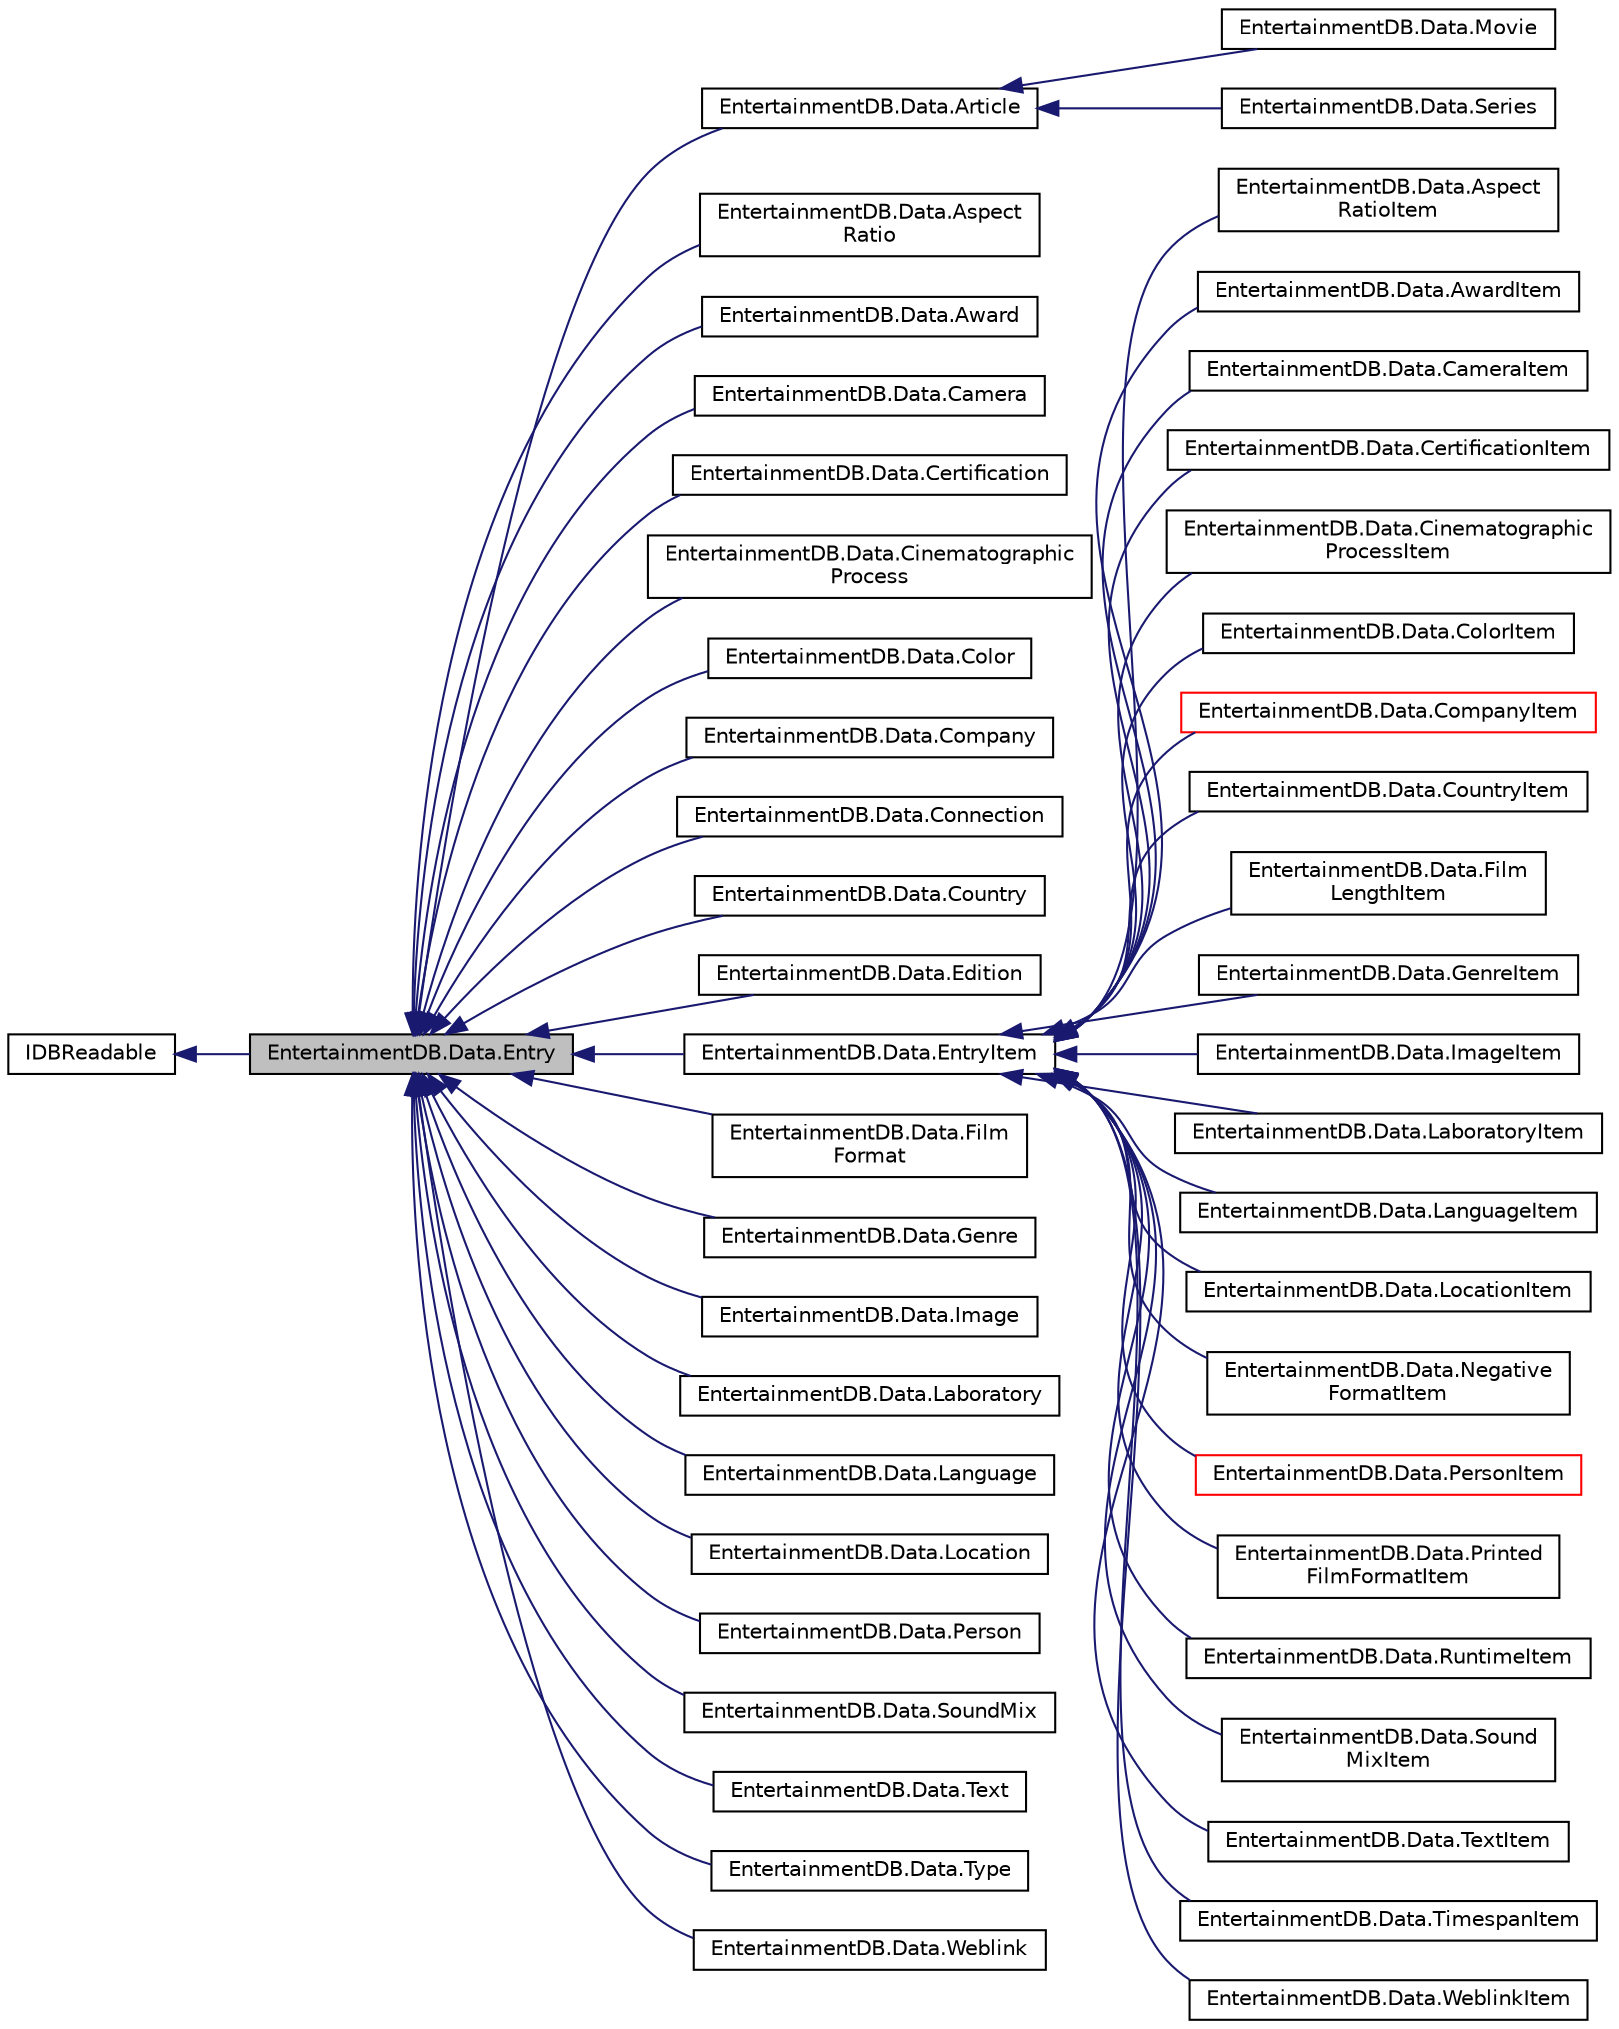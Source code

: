 digraph "EntertainmentDB.Data.Entry"
{
 // LATEX_PDF_SIZE
  edge [fontname="Helvetica",fontsize="10",labelfontname="Helvetica",labelfontsize="10"];
  node [fontname="Helvetica",fontsize="10",shape=record];
  rankdir="LR";
  Node1 [label="EntertainmentDB.Data.Entry",height=0.2,width=0.4,color="black", fillcolor="grey75", style="filled", fontcolor="black",tooltip="Provides an entry."];
  Node2 -> Node1 [dir="back",color="midnightblue",fontsize="10",style="solid",fontname="Helvetica"];
  Node2 [label="IDBReadable",height=0.2,width=0.4,color="black", fillcolor="white", style="filled",URL="$df/d6b/interface_entertainment_d_b_1_1_d_b_access_1_1_read_1_1_i_d_b_readable.html",tooltip="Provides an interface for a database reader."];
  Node1 -> Node3 [dir="back",color="midnightblue",fontsize="10",style="solid",fontname="Helvetica"];
  Node3 [label="EntertainmentDB.Data.Article",height=0.2,width=0.4,color="black", fillcolor="white", style="filled",URL="$d0/d65/class_entertainment_d_b_1_1_data_1_1_article.html",tooltip="Provides an article."];
  Node3 -> Node4 [dir="back",color="midnightblue",fontsize="10",style="solid",fontname="Helvetica"];
  Node4 [label="EntertainmentDB.Data.Movie",height=0.2,width=0.4,color="black", fillcolor="white", style="filled",URL="$dd/d21/class_entertainment_d_b_1_1_data_1_1_movie.html",tooltip="Provides a movie."];
  Node3 -> Node5 [dir="back",color="midnightblue",fontsize="10",style="solid",fontname="Helvetica"];
  Node5 [label="EntertainmentDB.Data.Series",height=0.2,width=0.4,color="black", fillcolor="white", style="filled",URL="$dc/d89/class_entertainment_d_b_1_1_data_1_1_series.html",tooltip="Provides a series."];
  Node1 -> Node6 [dir="back",color="midnightblue",fontsize="10",style="solid",fontname="Helvetica"];
  Node6 [label="EntertainmentDB.Data.Aspect\lRatio",height=0.2,width=0.4,color="black", fillcolor="white", style="filled",URL="$d4/d02/class_entertainment_d_b_1_1_data_1_1_aspect_ratio.html",tooltip="Provides an aspect ratio."];
  Node1 -> Node7 [dir="back",color="midnightblue",fontsize="10",style="solid",fontname="Helvetica"];
  Node7 [label="EntertainmentDB.Data.Award",height=0.2,width=0.4,color="black", fillcolor="white", style="filled",URL="$d5/db0/class_entertainment_d_b_1_1_data_1_1_award.html",tooltip="Provides an award."];
  Node1 -> Node8 [dir="back",color="midnightblue",fontsize="10",style="solid",fontname="Helvetica"];
  Node8 [label="EntertainmentDB.Data.Camera",height=0.2,width=0.4,color="black", fillcolor="white", style="filled",URL="$d2/d7a/class_entertainment_d_b_1_1_data_1_1_camera.html",tooltip="Provides a camera."];
  Node1 -> Node9 [dir="back",color="midnightblue",fontsize="10",style="solid",fontname="Helvetica"];
  Node9 [label="EntertainmentDB.Data.Certification",height=0.2,width=0.4,color="black", fillcolor="white", style="filled",URL="$d6/d2c/class_entertainment_d_b_1_1_data_1_1_certification.html",tooltip="Provides a certification."];
  Node1 -> Node10 [dir="back",color="midnightblue",fontsize="10",style="solid",fontname="Helvetica"];
  Node10 [label="EntertainmentDB.Data.Cinematographic\lProcess",height=0.2,width=0.4,color="black", fillcolor="white", style="filled",URL="$df/d53/class_entertainment_d_b_1_1_data_1_1_cinematographic_process.html",tooltip="Provides a cinematographic process."];
  Node1 -> Node11 [dir="back",color="midnightblue",fontsize="10",style="solid",fontname="Helvetica"];
  Node11 [label="EntertainmentDB.Data.Color",height=0.2,width=0.4,color="black", fillcolor="white", style="filled",URL="$db/dcb/class_entertainment_d_b_1_1_data_1_1_color.html",tooltip="Provides a color."];
  Node1 -> Node12 [dir="back",color="midnightblue",fontsize="10",style="solid",fontname="Helvetica"];
  Node12 [label="EntertainmentDB.Data.Company",height=0.2,width=0.4,color="black", fillcolor="white", style="filled",URL="$df/d8a/class_entertainment_d_b_1_1_data_1_1_company.html",tooltip="Provides a company."];
  Node1 -> Node13 [dir="back",color="midnightblue",fontsize="10",style="solid",fontname="Helvetica"];
  Node13 [label="EntertainmentDB.Data.Connection",height=0.2,width=0.4,color="black", fillcolor="white", style="filled",URL="$dc/db2/class_entertainment_d_b_1_1_data_1_1_connection.html",tooltip="Provides a connection."];
  Node1 -> Node14 [dir="back",color="midnightblue",fontsize="10",style="solid",fontname="Helvetica"];
  Node14 [label="EntertainmentDB.Data.Country",height=0.2,width=0.4,color="black", fillcolor="white", style="filled",URL="$d5/da7/class_entertainment_d_b_1_1_data_1_1_country.html",tooltip="Provides a country."];
  Node1 -> Node15 [dir="back",color="midnightblue",fontsize="10",style="solid",fontname="Helvetica"];
  Node15 [label="EntertainmentDB.Data.Edition",height=0.2,width=0.4,color="black", fillcolor="white", style="filled",URL="$de/d9a/class_entertainment_d_b_1_1_data_1_1_edition.html",tooltip="Provides an edition."];
  Node1 -> Node16 [dir="back",color="midnightblue",fontsize="10",style="solid",fontname="Helvetica"];
  Node16 [label="EntertainmentDB.Data.EntryItem",height=0.2,width=0.4,color="black", fillcolor="white", style="filled",URL="$d9/de6/class_entertainment_d_b_1_1_data_1_1_entry_item.html",tooltip="Provides an entry item."];
  Node16 -> Node17 [dir="back",color="midnightblue",fontsize="10",style="solid",fontname="Helvetica"];
  Node17 [label="EntertainmentDB.Data.Aspect\lRatioItem",height=0.2,width=0.4,color="black", fillcolor="white", style="filled",URL="$df/d14/class_entertainment_d_b_1_1_data_1_1_aspect_ratio_item.html",tooltip="Provides an aspect ratio item."];
  Node16 -> Node18 [dir="back",color="midnightblue",fontsize="10",style="solid",fontname="Helvetica"];
  Node18 [label="EntertainmentDB.Data.AwardItem",height=0.2,width=0.4,color="black", fillcolor="white", style="filled",URL="$d7/d1c/class_entertainment_d_b_1_1_data_1_1_award_item.html",tooltip="Provides an award item."];
  Node16 -> Node19 [dir="back",color="midnightblue",fontsize="10",style="solid",fontname="Helvetica"];
  Node19 [label="EntertainmentDB.Data.CameraItem",height=0.2,width=0.4,color="black", fillcolor="white", style="filled",URL="$d9/dcf/class_entertainment_d_b_1_1_data_1_1_camera_item.html",tooltip="Provides a camera item."];
  Node16 -> Node20 [dir="back",color="midnightblue",fontsize="10",style="solid",fontname="Helvetica"];
  Node20 [label="EntertainmentDB.Data.CertificationItem",height=0.2,width=0.4,color="black", fillcolor="white", style="filled",URL="$d3/d37/class_entertainment_d_b_1_1_data_1_1_certification_item.html",tooltip="Provides a certification item."];
  Node16 -> Node21 [dir="back",color="midnightblue",fontsize="10",style="solid",fontname="Helvetica"];
  Node21 [label="EntertainmentDB.Data.Cinematographic\lProcessItem",height=0.2,width=0.4,color="black", fillcolor="white", style="filled",URL="$d3/d8c/class_entertainment_d_b_1_1_data_1_1_cinematographic_process_item.html",tooltip="Provides a cinematographic process item."];
  Node16 -> Node22 [dir="back",color="midnightblue",fontsize="10",style="solid",fontname="Helvetica"];
  Node22 [label="EntertainmentDB.Data.ColorItem",height=0.2,width=0.4,color="black", fillcolor="white", style="filled",URL="$dd/d82/class_entertainment_d_b_1_1_data_1_1_color_item.html",tooltip="Provides a color item."];
  Node16 -> Node23 [dir="back",color="midnightblue",fontsize="10",style="solid",fontname="Helvetica"];
  Node23 [label="EntertainmentDB.Data.CompanyItem",height=0.2,width=0.4,color="red", fillcolor="white", style="filled",URL="$d4/de2/class_entertainment_d_b_1_1_data_1_1_company_item.html",tooltip="Provides a company item."];
  Node16 -> Node25 [dir="back",color="midnightblue",fontsize="10",style="solid",fontname="Helvetica"];
  Node25 [label="EntertainmentDB.Data.CountryItem",height=0.2,width=0.4,color="black", fillcolor="white", style="filled",URL="$de/ddd/class_entertainment_d_b_1_1_data_1_1_country_item.html",tooltip="Provides a country item."];
  Node16 -> Node26 [dir="back",color="midnightblue",fontsize="10",style="solid",fontname="Helvetica"];
  Node26 [label="EntertainmentDB.Data.Film\lLengthItem",height=0.2,width=0.4,color="black", fillcolor="white", style="filled",URL="$db/d9f/class_entertainment_d_b_1_1_data_1_1_film_length_item.html",tooltip="Provides a film legth item."];
  Node16 -> Node27 [dir="back",color="midnightblue",fontsize="10",style="solid",fontname="Helvetica"];
  Node27 [label="EntertainmentDB.Data.GenreItem",height=0.2,width=0.4,color="black", fillcolor="white", style="filled",URL="$de/df1/class_entertainment_d_b_1_1_data_1_1_genre_item.html",tooltip="Provides a genre item."];
  Node16 -> Node28 [dir="back",color="midnightblue",fontsize="10",style="solid",fontname="Helvetica"];
  Node28 [label="EntertainmentDB.Data.ImageItem",height=0.2,width=0.4,color="black", fillcolor="white", style="filled",URL="$d8/d47/class_entertainment_d_b_1_1_data_1_1_image_item.html",tooltip="Provides an image item."];
  Node16 -> Node29 [dir="back",color="midnightblue",fontsize="10",style="solid",fontname="Helvetica"];
  Node29 [label="EntertainmentDB.Data.LaboratoryItem",height=0.2,width=0.4,color="black", fillcolor="white", style="filled",URL="$dc/d25/class_entertainment_d_b_1_1_data_1_1_laboratory_item.html",tooltip="Provides a laboratory item."];
  Node16 -> Node30 [dir="back",color="midnightblue",fontsize="10",style="solid",fontname="Helvetica"];
  Node30 [label="EntertainmentDB.Data.LanguageItem",height=0.2,width=0.4,color="black", fillcolor="white", style="filled",URL="$d4/d4f/class_entertainment_d_b_1_1_data_1_1_language_item.html",tooltip="Provides a language item."];
  Node16 -> Node31 [dir="back",color="midnightblue",fontsize="10",style="solid",fontname="Helvetica"];
  Node31 [label="EntertainmentDB.Data.LocationItem",height=0.2,width=0.4,color="black", fillcolor="white", style="filled",URL="$d5/d74/class_entertainment_d_b_1_1_data_1_1_location_item.html",tooltip="Provides a location item."];
  Node16 -> Node32 [dir="back",color="midnightblue",fontsize="10",style="solid",fontname="Helvetica"];
  Node32 [label="EntertainmentDB.Data.Negative\lFormatItem",height=0.2,width=0.4,color="black", fillcolor="white", style="filled",URL="$d5/d5c/class_entertainment_d_b_1_1_data_1_1_negative_format_item.html",tooltip="Provides a negative format item."];
  Node16 -> Node33 [dir="back",color="midnightblue",fontsize="10",style="solid",fontname="Helvetica"];
  Node33 [label="EntertainmentDB.Data.PersonItem",height=0.2,width=0.4,color="red", fillcolor="white", style="filled",URL="$dd/d3b/class_entertainment_d_b_1_1_data_1_1_person_item.html",tooltip="Provides a person item."];
  Node16 -> Node35 [dir="back",color="midnightblue",fontsize="10",style="solid",fontname="Helvetica"];
  Node35 [label="EntertainmentDB.Data.Printed\lFilmFormatItem",height=0.2,width=0.4,color="black", fillcolor="white", style="filled",URL="$d2/d4a/class_entertainment_d_b_1_1_data_1_1_printed_film_format_item.html",tooltip="Provides a printed film format item."];
  Node16 -> Node36 [dir="back",color="midnightblue",fontsize="10",style="solid",fontname="Helvetica"];
  Node36 [label="EntertainmentDB.Data.RuntimeItem",height=0.2,width=0.4,color="black", fillcolor="white", style="filled",URL="$db/d8d/class_entertainment_d_b_1_1_data_1_1_runtime_item.html",tooltip="Provides a runtime item."];
  Node16 -> Node37 [dir="back",color="midnightblue",fontsize="10",style="solid",fontname="Helvetica"];
  Node37 [label="EntertainmentDB.Data.Sound\lMixItem",height=0.2,width=0.4,color="black", fillcolor="white", style="filled",URL="$d5/d1f/class_entertainment_d_b_1_1_data_1_1_sound_mix_item.html",tooltip="Provides a sound mix item."];
  Node16 -> Node38 [dir="back",color="midnightblue",fontsize="10",style="solid",fontname="Helvetica"];
  Node38 [label="EntertainmentDB.Data.TextItem",height=0.2,width=0.4,color="black", fillcolor="white", style="filled",URL="$dd/d76/class_entertainment_d_b_1_1_data_1_1_text_item.html",tooltip="Provides a text item."];
  Node16 -> Node39 [dir="back",color="midnightblue",fontsize="10",style="solid",fontname="Helvetica"];
  Node39 [label="EntertainmentDB.Data.TimespanItem",height=0.2,width=0.4,color="black", fillcolor="white", style="filled",URL="$d0/da8/class_entertainment_d_b_1_1_data_1_1_timespan_item.html",tooltip="Provides a time span item."];
  Node16 -> Node40 [dir="back",color="midnightblue",fontsize="10",style="solid",fontname="Helvetica"];
  Node40 [label="EntertainmentDB.Data.WeblinkItem",height=0.2,width=0.4,color="black", fillcolor="white", style="filled",URL="$d0/de6/class_entertainment_d_b_1_1_data_1_1_weblink_item.html",tooltip="Provides a weblink item."];
  Node1 -> Node41 [dir="back",color="midnightblue",fontsize="10",style="solid",fontname="Helvetica"];
  Node41 [label="EntertainmentDB.Data.Film\lFormat",height=0.2,width=0.4,color="black", fillcolor="white", style="filled",URL="$de/dc4/class_entertainment_d_b_1_1_data_1_1_film_format.html",tooltip="Provides a film format."];
  Node1 -> Node42 [dir="back",color="midnightblue",fontsize="10",style="solid",fontname="Helvetica"];
  Node42 [label="EntertainmentDB.Data.Genre",height=0.2,width=0.4,color="black", fillcolor="white", style="filled",URL="$da/df9/class_entertainment_d_b_1_1_data_1_1_genre.html",tooltip="Provides a genre."];
  Node1 -> Node43 [dir="back",color="midnightblue",fontsize="10",style="solid",fontname="Helvetica"];
  Node43 [label="EntertainmentDB.Data.Image",height=0.2,width=0.4,color="black", fillcolor="white", style="filled",URL="$d0/dee/class_entertainment_d_b_1_1_data_1_1_image.html",tooltip="Provides an image."];
  Node1 -> Node44 [dir="back",color="midnightblue",fontsize="10",style="solid",fontname="Helvetica"];
  Node44 [label="EntertainmentDB.Data.Laboratory",height=0.2,width=0.4,color="black", fillcolor="white", style="filled",URL="$d7/d28/class_entertainment_d_b_1_1_data_1_1_laboratory.html",tooltip="Provides a laboratory."];
  Node1 -> Node45 [dir="back",color="midnightblue",fontsize="10",style="solid",fontname="Helvetica"];
  Node45 [label="EntertainmentDB.Data.Language",height=0.2,width=0.4,color="black", fillcolor="white", style="filled",URL="$d8/d45/class_entertainment_d_b_1_1_data_1_1_language.html",tooltip="Provides a language."];
  Node1 -> Node46 [dir="back",color="midnightblue",fontsize="10",style="solid",fontname="Helvetica"];
  Node46 [label="EntertainmentDB.Data.Location",height=0.2,width=0.4,color="black", fillcolor="white", style="filled",URL="$de/ddc/class_entertainment_d_b_1_1_data_1_1_location.html",tooltip="Provides a location."];
  Node1 -> Node47 [dir="back",color="midnightblue",fontsize="10",style="solid",fontname="Helvetica"];
  Node47 [label="EntertainmentDB.Data.Person",height=0.2,width=0.4,color="black", fillcolor="white", style="filled",URL="$d2/d0f/class_entertainment_d_b_1_1_data_1_1_person.html",tooltip="Provides a person."];
  Node1 -> Node48 [dir="back",color="midnightblue",fontsize="10",style="solid",fontname="Helvetica"];
  Node48 [label="EntertainmentDB.Data.SoundMix",height=0.2,width=0.4,color="black", fillcolor="white", style="filled",URL="$d2/d74/class_entertainment_d_b_1_1_data_1_1_sound_mix.html",tooltip="Provides a sound mix."];
  Node1 -> Node49 [dir="back",color="midnightblue",fontsize="10",style="solid",fontname="Helvetica"];
  Node49 [label="EntertainmentDB.Data.Text",height=0.2,width=0.4,color="black", fillcolor="white", style="filled",URL="$da/dad/class_entertainment_d_b_1_1_data_1_1_text.html",tooltip="Provides a text."];
  Node1 -> Node50 [dir="back",color="midnightblue",fontsize="10",style="solid",fontname="Helvetica"];
  Node50 [label="EntertainmentDB.Data.Type",height=0.2,width=0.4,color="black", fillcolor="white", style="filled",URL="$d6/d04/class_entertainment_d_b_1_1_data_1_1_type.html",tooltip="Provides a type."];
  Node1 -> Node51 [dir="back",color="midnightblue",fontsize="10",style="solid",fontname="Helvetica"];
  Node51 [label="EntertainmentDB.Data.Weblink",height=0.2,width=0.4,color="black", fillcolor="white", style="filled",URL="$db/d1e/class_entertainment_d_b_1_1_data_1_1_weblink.html",tooltip="Provides a weblink."];
}

